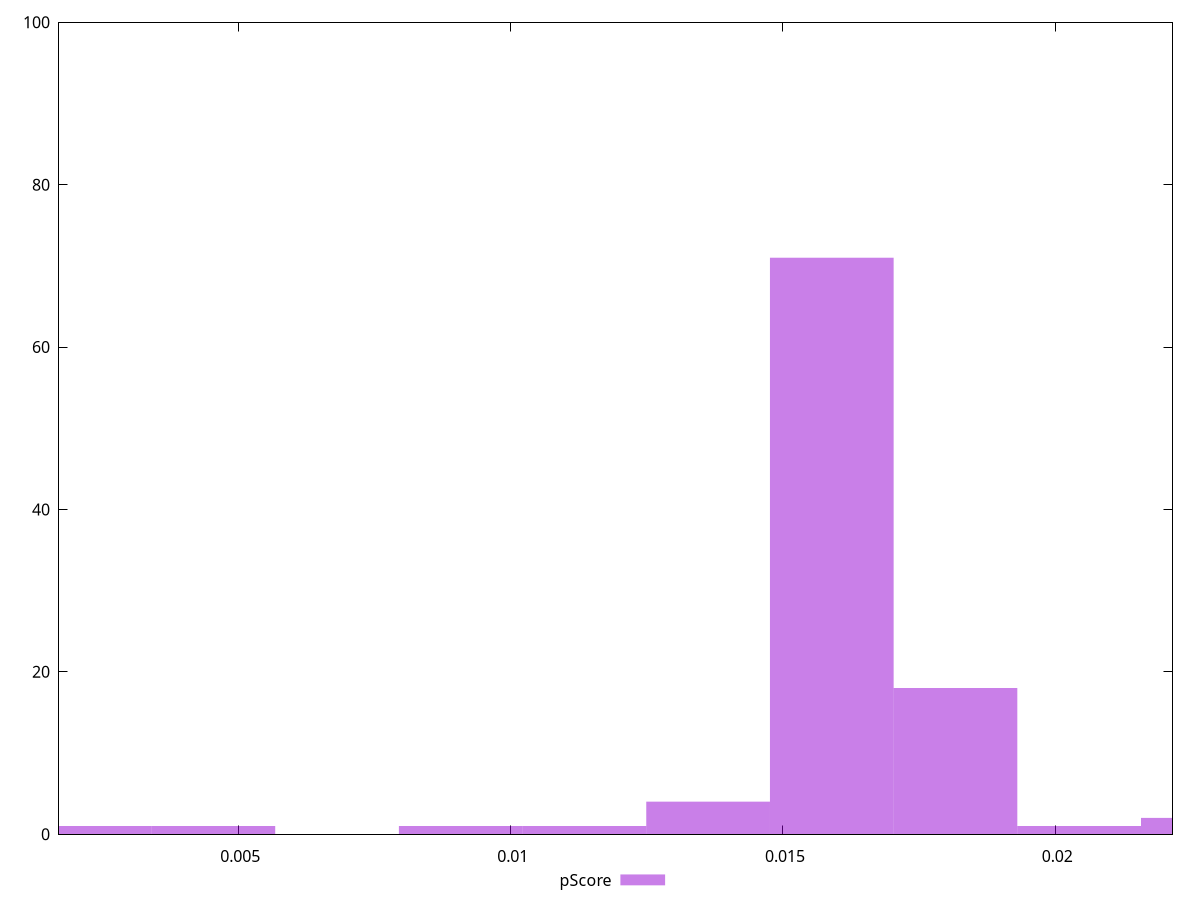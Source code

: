 reset

$pScore <<EOF
0.01816723465749728 18
0.01589633032531012 71
0.02043813898968444 1
0.0227090433218716 2
0.013625425993122959 4
0.00227090433218716 1
0.0113545216609358 1
0.00454180866437432 1
0.00908361732874864 1
EOF

set key outside below
set boxwidth 0.00227090433218716
set xrange [0.0017074751760299267:0.02215192728050286]
set yrange [0:100]
set trange [0:100]
set style fill transparent solid 0.5 noborder
set terminal svg size 640, 490 enhanced background rgb 'white'
set output "report_00009_2021-02-08T22-37-41.559Z/cumulative-layout-shift/samples/pages+cached+noadtech/pScore/histogram.svg"

plot $pScore title "pScore" with boxes

reset
